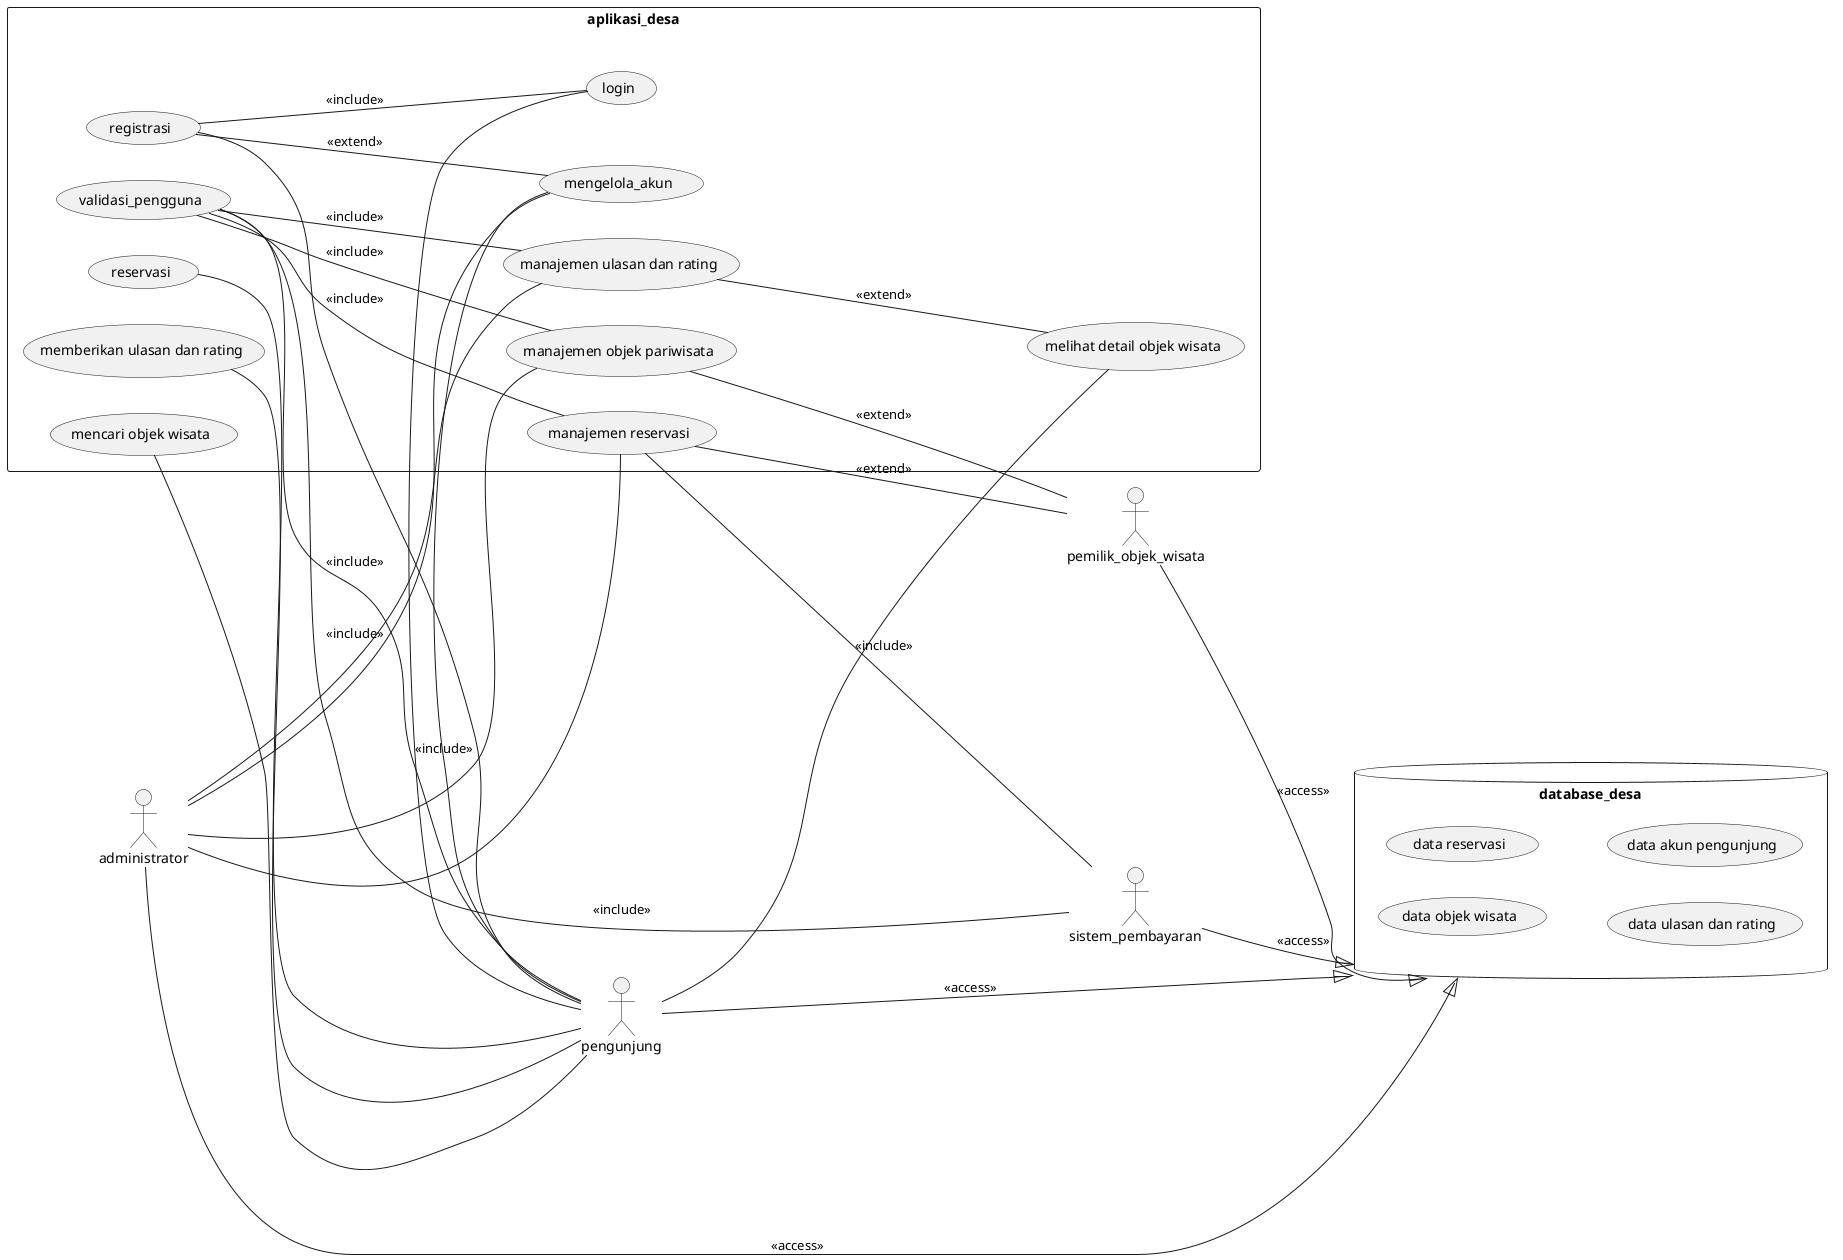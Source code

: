 ' @startuml
' left to right direction
' actor "Visitor" as visitors
' rectangle Register {
'     usecase "Log in" as UC1
'     usecase "Sign up" as UC2
' }
' visitors --> UC1
' visitors --> UC2


' @enduml

' @startuml
' left to right direction
' actor pengunjung
' actor administrator
' actor pemilik_objek_wisata
' actor sistem_pembayaran
' rectangle aplikasi_desa {
'     (mencari objek wisata) --- pengunjung
'     (melihat detail objek wisata) --- pengunjung
'     (reservasi) --- pengunjung
'     (memberikan ulasan dan rating) --- pengunjung

'     administrator --- (manajemen objek pariwisata)
'     administrator --- (manajemen reservasi)
'     administrator --- (manajemen ulasan dan rating)

'     pengunjung --- (mengelola_akun) : <<include>>
'     administrator --- (mengelola_akun) : <<include>>

'     (manajemen objek pariwisata) --- pemilik_objek_wisata : <<extend>>
'     (manajemen reservasi) --- sistem_pembayaran : <<include>>
'     (manajemen reservasi) --- pemilik_objek_wisata : <<extend>>
'     (manajemen ulasan dan rating) --- (melihat detail objek wisata) : <<extend>>
' }

' database database_desa {
'     (data objek wisata)
'     (data reservasi)
'     (data ulasan dan rating)
' }

' pengunjung --|> database_desa : <<access>>
' administrator --|> database_desa : <<access>>
' pemilik_objek_wisata --|> database_desa : <<access>>
' sistem_pembayaran --|> database_desa : <<access>>

' @enduml

' @startuml
' left to right direction
' actor pengunjung
' actor administrator
' actor pemilik_objek_wisata
' actor sistem_pembayaran
' rectangle aplikasi_desa {
'     (mencari objek wisata) --- pengunjung
'     (melihat detail objek wisata) --- pengunjung
'     (reservasi) --- pengunjung
'     (memberikan ulasan dan rating) --- pengunjung
'     (registrasi) --- pengunjung
'     (login) --- pengunjung

'     administrator --- (manajemen objek pariwisata)
'     administrator --- (manajemen reservasi)
'     administrator --- (manajemen ulasan dan rating)

'     pengunjung --- (mengelola_akun) : <<include>>
'     administrator --- (mengelola_akun) : <<include>>

'     (manajemen objek pariwisata) --- pemilik_objek_wisata : <<extend>>
'     (manajemen reservasi) --- sistem_pembayaran : <<include>>
'     (manajemen reservasi) --- pemilik_objek_wisata : <<extend>>
'     (manajemen ulasan dan rating) --- (melihat detail objek wisata) : <<extend>>

'     (registrasi) --- (login) : <<include>>

'     (registrasi) --- (mengelola_akun) : <<extend>>

' }

' database database_desa {
'     (data objek wisata)
'     (data reservasi)
'     (data ulasan dan rating)
'     (data akun pengunjung)
' }

' pengunjung --|> database_desa : <<access>>
' administrator --|> database_desa : <<access>>
' pemilik_objek_wisata --|> database_desa : <<access>>
' sistem_pembayaran --|> database_desa : <<access>>

' @enduml

@startuml
left to right direction
actor pengunjung
actor administrator
actor pemilik_objek_wisata
actor sistem_pembayaran
rectangle aplikasi_desa {
    (mencari objek wisata) --- pengunjung
    (melihat detail objek wisata) --- pengunjung
    (reservasi) --- pengunjung
    (memberikan ulasan dan rating) --- pengunjung
    (registrasi) --- pengunjung
    (login) --- pengunjung

    (validasi_pengguna) --- sistem_pembayaran : <<include>>
    (validasi_pengguna) --- (manajemen objek pariwisata) : <<include>>
    (validasi_pengguna) --- (manajemen reservasi) : <<include>>
    (validasi_pengguna) --- (manajemen ulasan dan rating) : <<include>>

    administrator --- (manajemen objek pariwisata)
    administrator --- (manajemen reservasi)
    administrator --- (manajemen ulasan dan rating)

    pengunjung --- (mengelola_akun) : <<include>>
    administrator --- (mengelola_akun) : <<include>>

    (manajemen objek pariwisata) --- pemilik_objek_wisata : <<extend>>
    (manajemen reservasi) --- sistem_pembayaran : <<include>>
    (manajemen reservasi) --- pemilik_objek_wisata : <<extend>>
    (manajemen ulasan dan rating) --- (melihat detail objek wisata) : <<extend>>

    (registrasi) --- (login) : <<include>>

    (registrasi) --- (mengelola_akun) : <<extend>>

    pengunjung --- (validasi_pengguna) : <<include>>

}

database database_desa {
    (data objek wisata)
    (data reservasi)
    (data ulasan dan rating)
    (data akun pengunjung)
}

pengunjung --|> database_desa : <<access>>
administrator --|> database_desa : <<access>>
pemilik_objek_wisata --|> database_desa : <<access>>
sistem_pembayaran --|> database_desa : <<access>>

@enduml
